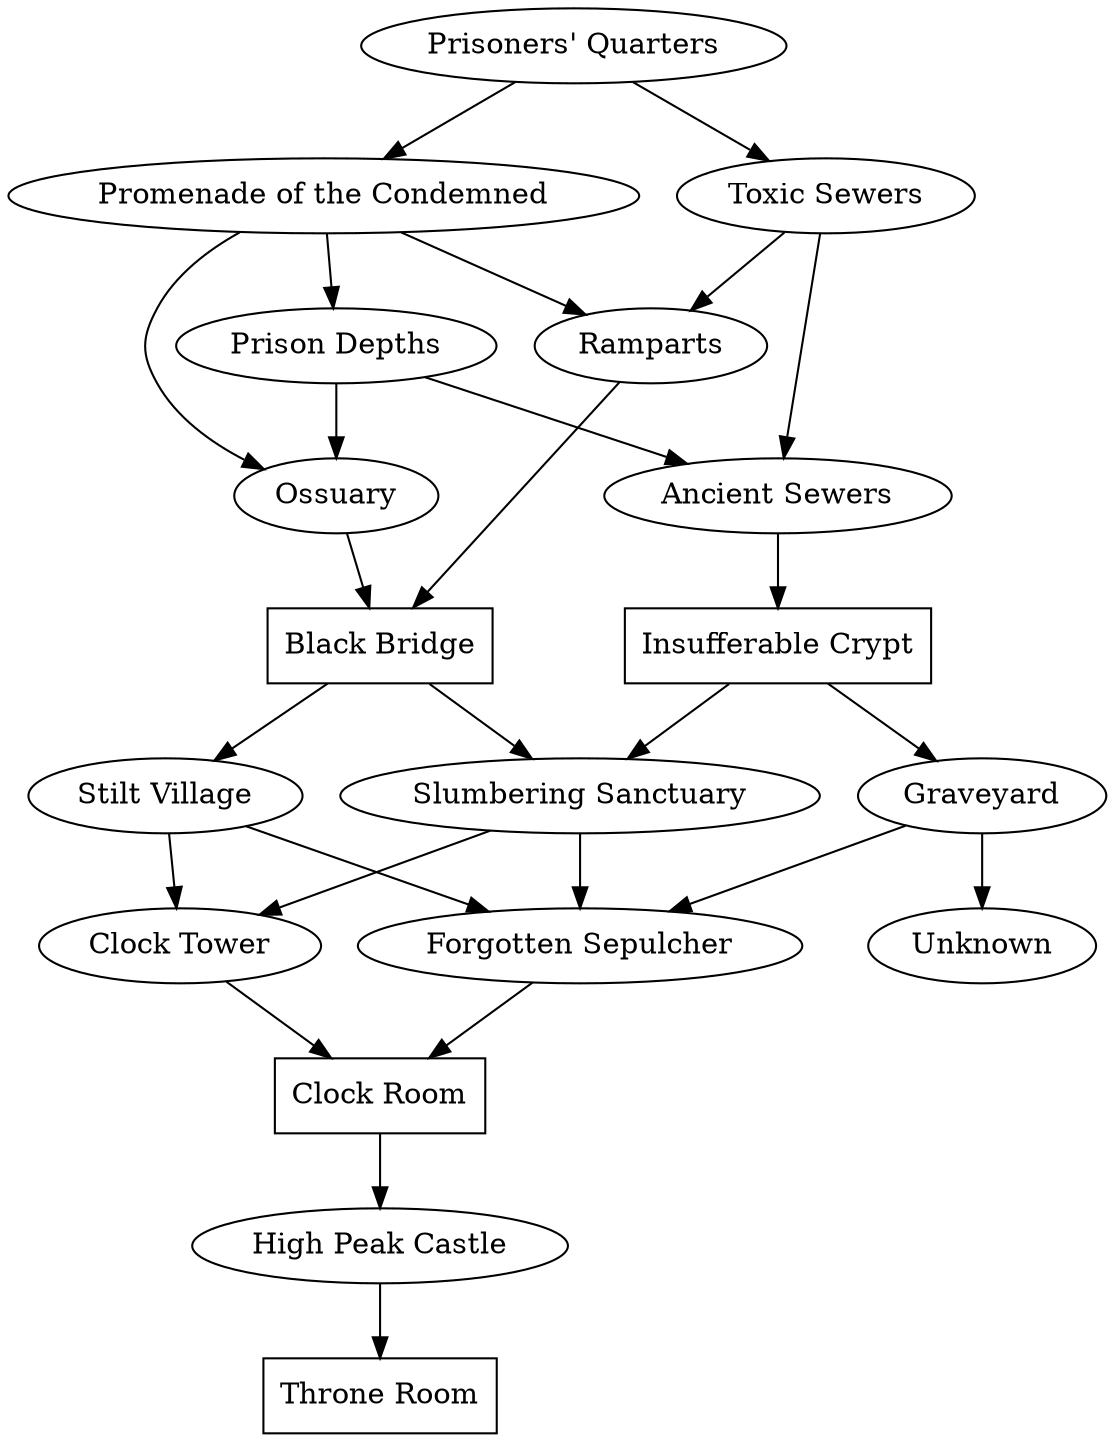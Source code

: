 /*
Render like so:

    dot -Tpdf levels.dot >| levels.pdf

DOT syntax references:
- https://www.graphviz.org/doc/info/lang.html
- https://www.graphviz.org/doc/info/attrs.html
*/
digraph {
  // nodes
  PrisonersQuarters [label="Prisoners' Quarters"]

  PromenadeOfTheCondemned [label="Promenade of the Condemned"]
  ToxicSewers [label="Toxic Sewers"]

  Ramparts [label="Ramparts"]
  PrisonDepths [label="Prison Depths"]
  Ossuary [label="Ossuary" shops="cook"]
  AncientSewers [label="Ancient Sewers"]

  BlackBridge [label="Black Bridge" shape=box boss="Concierge"]
  InsufferableCrypt [label="Insufferable Crypt" shape=box boss="Conjunctivius"]

  StiltVillage [label="Stilt Village"]
  SlumberingSanctuary [label="Slumbering Sanctuary"]
  Graveyard [label="Graveyard"]

  ClockTower [label="Clock Tower"]
  ForgottenSepulcher [label="Forgotten Sepulcher"]

  ClockRoom [label="Clock Room" shape=box boss="The Time Keeper"]

  HighPeakCastle [label="High Peak Castle"]

  ThroneRoom [label="Throne Room" shape=box boss="Hand of the King"]

  // edges
  PrisonersQuarters -> {ToxicSewers PromenadeOfTheCondemned} [bonus="2m00s / 30 kills" refill="no"]

  ToxicSewers -> {AncientSewers Ramparts} [bonus="8m00s / 60 kills" refill="yes"]

  PromenadeOfTheCondemned -> {Ramparts Ossuary PrisonDepths} [bonus="8m00s / 60 kills" refill="yes"]

  PrisonDepths -> Ossuary [bonus="none" refill="yes"]
  PrisonDepths -> AncientSewers [via="door requiring 1 boss cell"]

  AncientSewers -> InsufferableCrypt [bonus="60 kills" refill="no"]

  InsufferableCrypt -> SlumberingSanctuary [bonus="???" refill="no" legendary_forge="yes"]
  InsufferableCrypt -> Graveyard [bonus="19m30s / no damage" refill="yes" legendary_forge="yes" via="spider rune"]

  Graveyard -> ForgottenSepulcher [bonus="26m00s / 60 kills" refill="yes"]
  Graveyard -> Unknown [via="Architect's Key"]

  Ramparts -> BlackBridge [bonus="60 kills" refill="no"]
  Ossuary -> BlackBridge [bonus="60 kills" refill="no"]

  BlackBridge -> StiltVillage [bonus="15m00s / no damage" refill="yes" legendary_forge="yes"]
  BlackBridge -> SlumberingSanctuary [bonus="15m00s / no damage" refill="yes" legendary_forge="yes" via="spider rune"]

  SlumberingSanctuary -> ClockTower [bonus="???" refill="no"]
  SlumberingSanctuary -> ForgottenSepulcher [bonus="26m00s / 60 kills" refill="yes"]
  StiltVillage -> {ClockTower ForgottenSepulcher} [bonus="26m00s / 60 kills" refill="yes"]

  {ClockTower ForgottenSepulcher} -> ClockRoom [bonus="60 kills" refill="yes"]

  ClockRoom -> HighPeakCastle [bonus="no damage" refill="yes" legendary_forge="yes"]

  HighPeakCastle -> ThroneRoom [bonus="60 kills" refill="no"]
}
